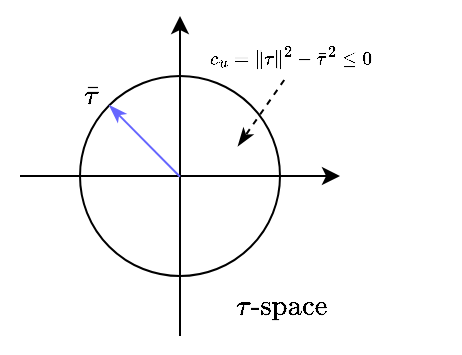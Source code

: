<mxfile version="24.7.17">
  <diagram name="Page-1" id="KoMGqLpwK3aKk_hQyOWJ">
    <mxGraphModel dx="478" dy="285" grid="1" gridSize="10" guides="1" tooltips="1" connect="1" arrows="1" fold="1" page="1" pageScale="1" pageWidth="1200" pageHeight="1600" math="1" shadow="0">
      <root>
        <mxCell id="0" />
        <mxCell id="1" parent="0" />
        <mxCell id="X-OksMlNeAZyQAd-by_X-13" value="$$\tau\text{-space}$$" style="text;html=1;align=center;verticalAlign=middle;resizable=0;points=[];autosize=1;strokeColor=none;fillColor=none;" parent="1" vertex="1">
          <mxGeometry x="420" y="450" width="140" height="30" as="geometry" />
        </mxCell>
        <mxCell id="X-OksMlNeAZyQAd-by_X-14" value="$$\bar\tau$$" style="text;html=1;align=center;verticalAlign=middle;resizable=0;points=[];autosize=1;strokeColor=none;fillColor=none;" parent="1" vertex="1">
          <mxGeometry x="350" y="345" width="90" height="30" as="geometry" />
        </mxCell>
        <mxCell id="X-OksMlNeAZyQAd-by_X-19" value="" style="endArrow=classic;html=1;rounded=0;" parent="1" edge="1">
          <mxGeometry width="50" height="50" relative="1" as="geometry">
            <mxPoint x="360" y="400" as="sourcePoint" />
            <mxPoint x="520" y="400" as="targetPoint" />
          </mxGeometry>
        </mxCell>
        <mxCell id="X-OksMlNeAZyQAd-by_X-20" value="" style="endArrow=classic;html=1;rounded=0;" parent="1" edge="1">
          <mxGeometry width="50" height="50" relative="1" as="geometry">
            <mxPoint x="440" y="480" as="sourcePoint" />
            <mxPoint x="440" y="320" as="targetPoint" />
          </mxGeometry>
        </mxCell>
        <mxCell id="X-OksMlNeAZyQAd-by_X-21" value="" style="ellipse;whiteSpace=wrap;html=1;aspect=fixed;fillColor=none;" parent="1" vertex="1">
          <mxGeometry x="390" y="350" width="100" height="100" as="geometry" />
        </mxCell>
        <mxCell id="8U6Jh2LXMtKxCAGfWhvo-1" value="" style="endArrow=classicThin;html=1;rounded=0;strokeWidth=1;endFill=1;strokeColor=#000000;dashed=1;exitX=0.483;exitY=1.1;exitDx=0;exitDy=0;exitPerimeter=0;" edge="1" parent="1" source="8U6Jh2LXMtKxCAGfWhvo-2">
          <mxGeometry width="50" height="50" relative="1" as="geometry">
            <mxPoint x="520" y="350" as="sourcePoint" />
            <mxPoint x="469" y="385" as="targetPoint" />
          </mxGeometry>
        </mxCell>
        <mxCell id="8U6Jh2LXMtKxCAGfWhvo-2" value="$$c_{u}=\Vert\tau\Vert^2-\bar\tau^2\le 0$$" style="text;html=1;align=center;verticalAlign=middle;resizable=0;points=[];autosize=1;strokeColor=none;fillColor=none;fontSize=8;" vertex="1" parent="1">
          <mxGeometry x="410" y="330" width="170" height="20" as="geometry" />
        </mxCell>
        <mxCell id="X-OksMlNeAZyQAd-by_X-17" value="Untitled Layer" parent="0" />
        <mxCell id="X-OksMlNeAZyQAd-by_X-22" value="" style="endArrow=classicThin;html=1;rounded=0;strokeWidth=1;endFill=1;strokeColor=#6666FF;entryX=0;entryY=0;entryDx=0;entryDy=0;" parent="X-OksMlNeAZyQAd-by_X-17" target="X-OksMlNeAZyQAd-by_X-21" edge="1">
          <mxGeometry width="50" height="50" relative="1" as="geometry">
            <mxPoint x="440" y="400.35" as="sourcePoint" />
            <mxPoint x="409" y="356" as="targetPoint" />
          </mxGeometry>
        </mxCell>
        <mxCell id="X-OksMlNeAZyQAd-by_X-18" value="Untitled Layer" parent="0" />
      </root>
    </mxGraphModel>
  </diagram>
</mxfile>
